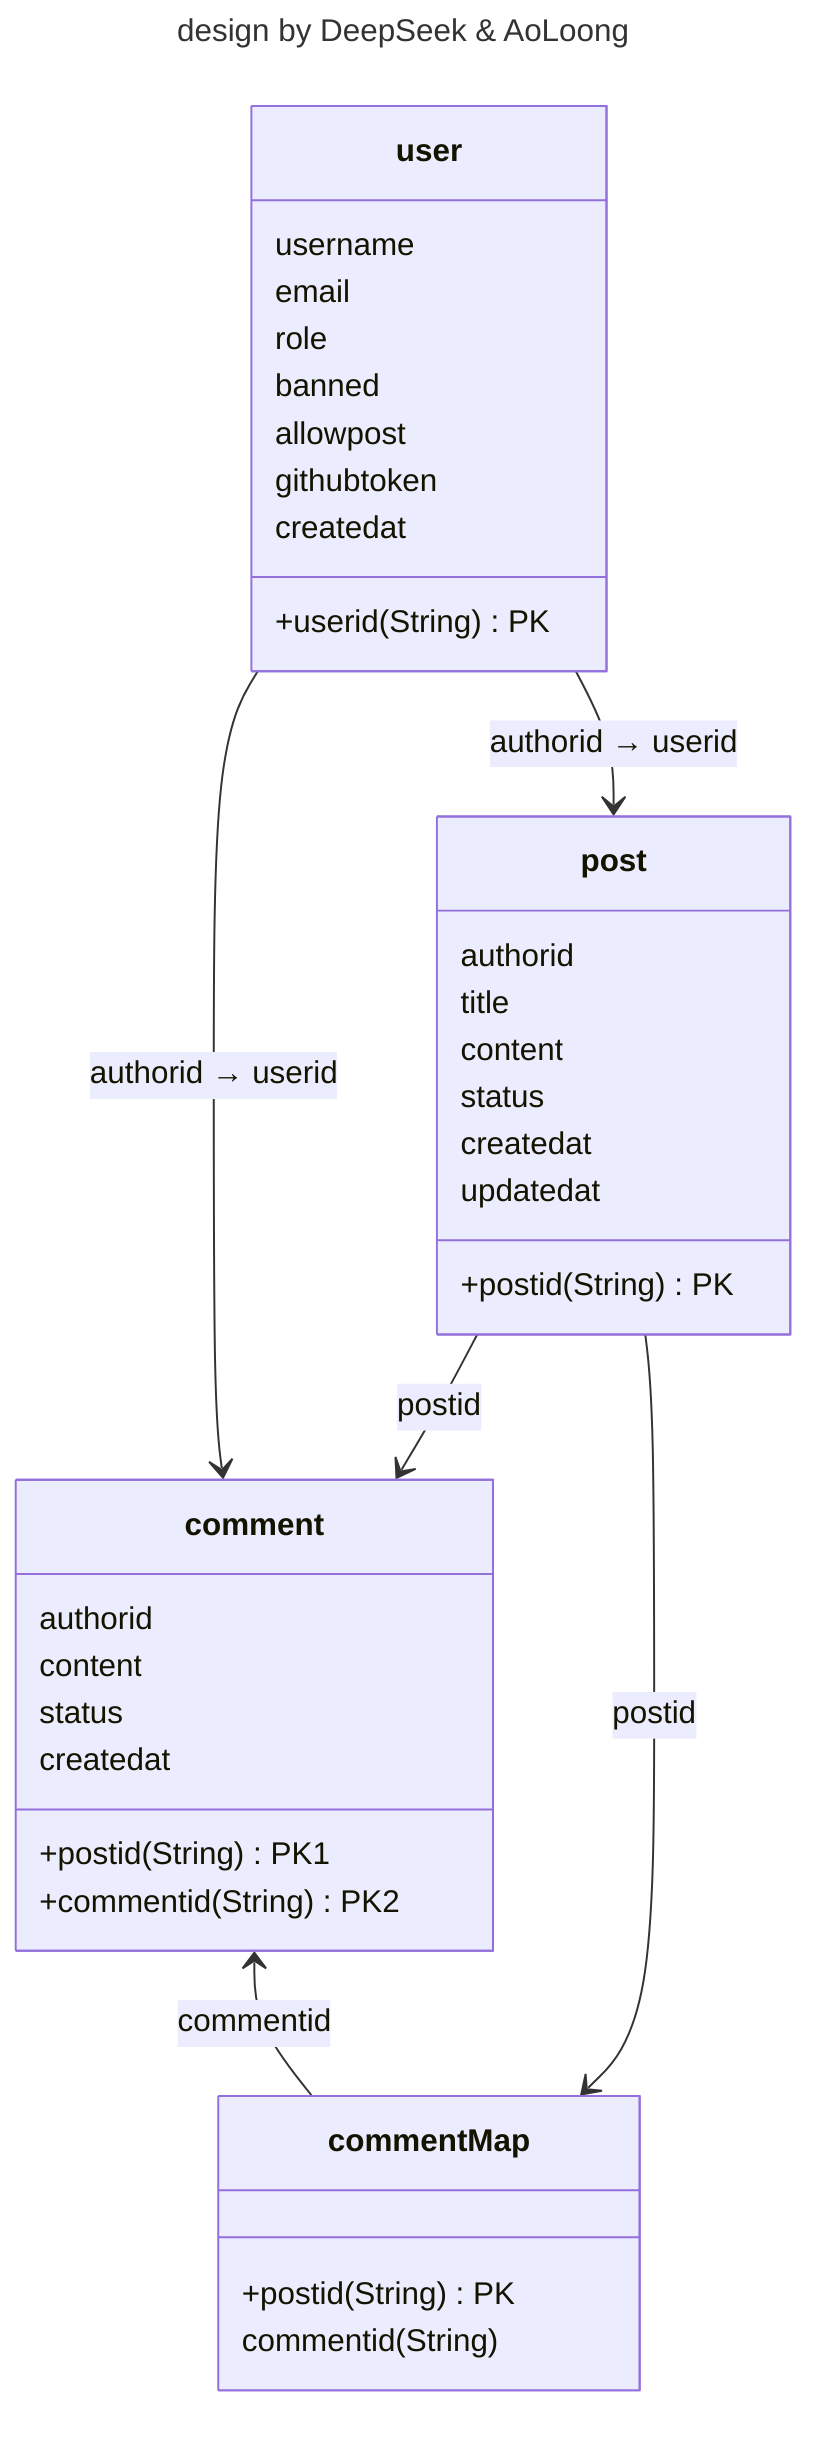 ---
title: design by DeepSeek & AoLoong
---
classDiagram
    class user {
        +userid(String) PK
        username
        email
        role
        banned
        allowpost
        githubtoken
        createdat
    }

    class post {
        +postid(String) PK
        authorid
        title
        content
        status
        createdat
        updatedat
    }
    class commentMap {
        +postid(String) PK
        commentid(String)
    }

    class comment {
        +postid(String) PK1
        +commentid(String) PK2
        authorid
        content
        status
        createdat
    }

    user --> post: authorid → userid
    user --> comment: authorid → userid
    post --> comment: postid
    comment <-- commentMap: commentid
    post --> commentMap: postid